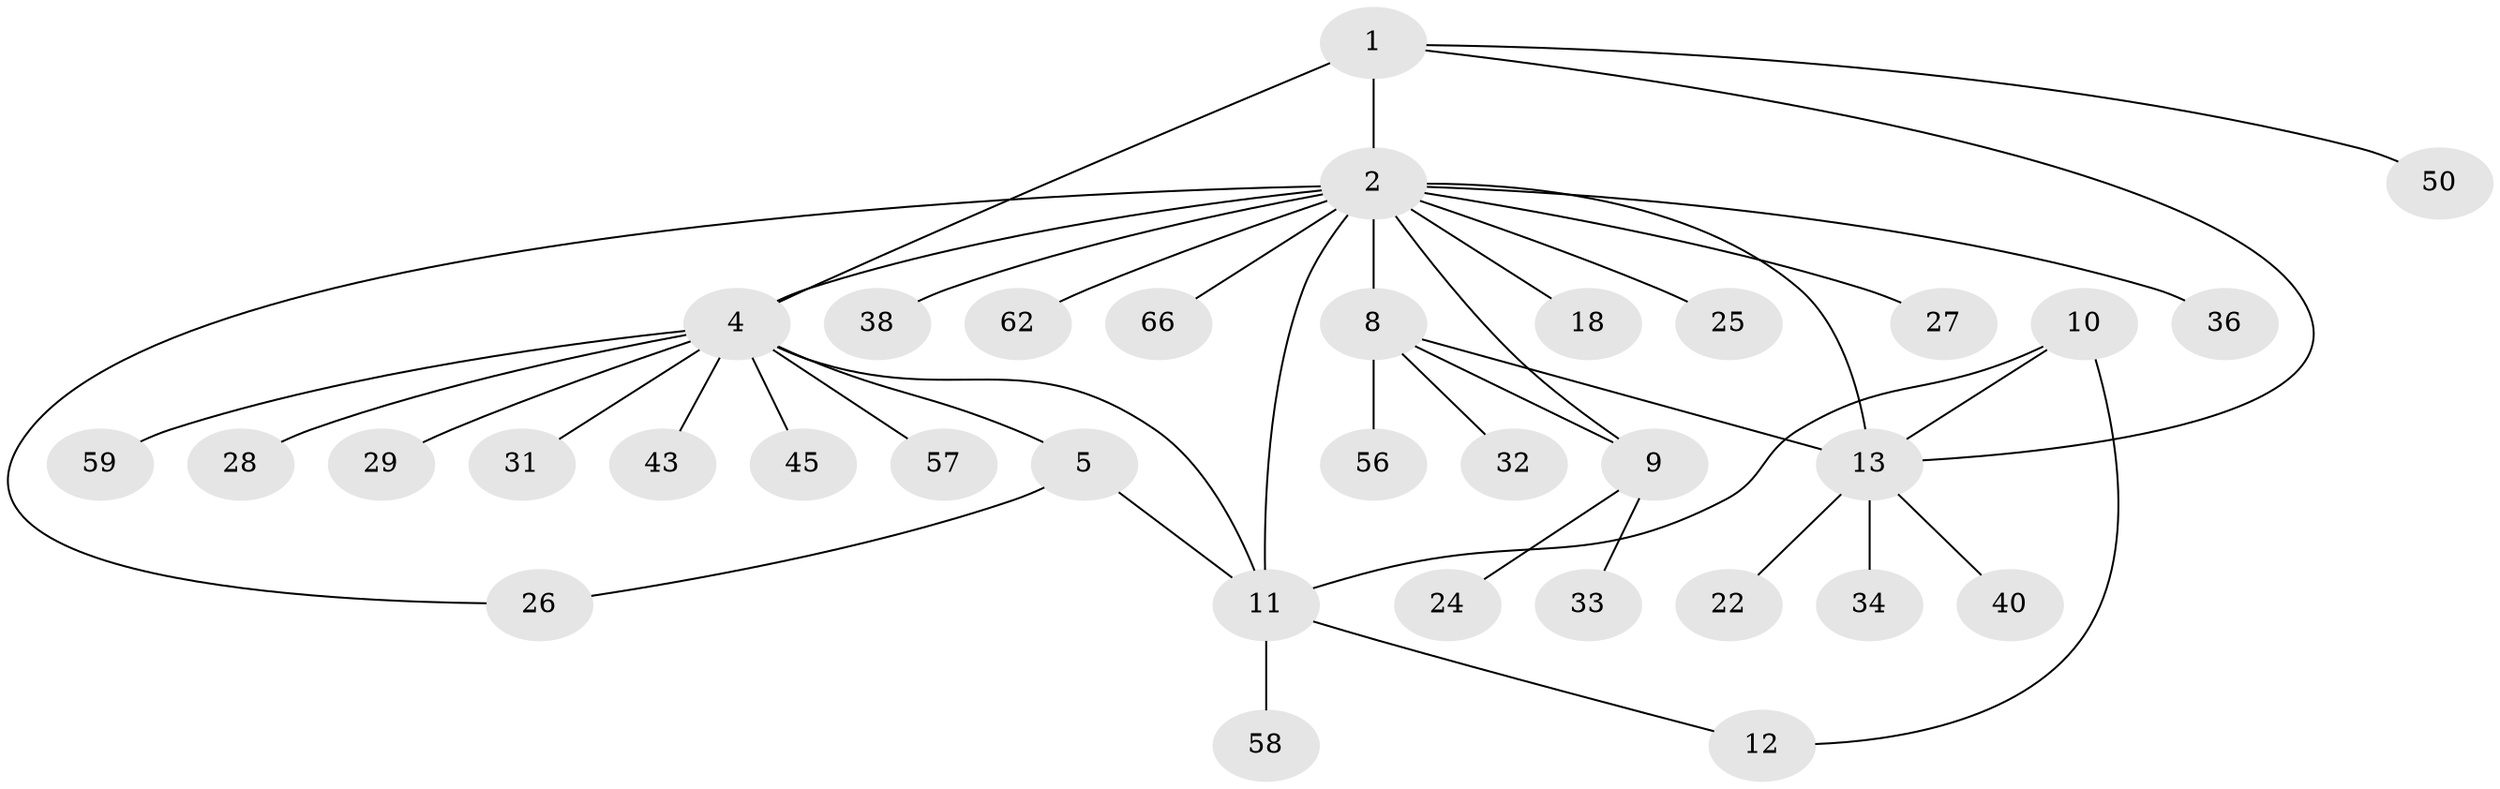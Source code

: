 // original degree distribution, {5: 0.058823529411764705, 4: 0.07352941176470588, 6: 0.014705882352941176, 11: 0.014705882352941176, 12: 0.014705882352941176, 9: 0.029411764705882353, 3: 0.029411764705882353, 8: 0.014705882352941176, 2: 0.14705882352941177, 1: 0.6029411764705882}
// Generated by graph-tools (version 1.1) at 2025/15/03/09/25 04:15:43]
// undirected, 34 vertices, 42 edges
graph export_dot {
graph [start="1"]
  node [color=gray90,style=filled];
  1 [super="+23"];
  2 [super="+3+42+7"];
  4 [super="+19+21+41"];
  5 [super="+6+47+54"];
  8 [super="+53+63+48+60"];
  9;
  10 [super="+55"];
  11 [super="+52+37"];
  12 [super="+44"];
  13 [super="+15+46+67+68"];
  18;
  22;
  24;
  25;
  26;
  27 [super="+61"];
  28;
  29;
  31 [super="+51"];
  32;
  33;
  34;
  36;
  38;
  40;
  43;
  45;
  50;
  56;
  57;
  58;
  59;
  62;
  66;
  1 -- 2 [weight=2];
  1 -- 4;
  1 -- 13;
  1 -- 50;
  2 -- 66;
  2 -- 11 [weight=2];
  2 -- 27;
  2 -- 4 [weight=2];
  2 -- 36;
  2 -- 38;
  2 -- 8;
  2 -- 9;
  2 -- 13 [weight=2];
  2 -- 18;
  2 -- 25;
  2 -- 26;
  2 -- 62;
  4 -- 5 [weight=2];
  4 -- 28;
  4 -- 31;
  4 -- 43;
  4 -- 29;
  4 -- 59;
  4 -- 11;
  4 -- 45;
  4 -- 57;
  5 -- 26;
  5 -- 11;
  8 -- 9;
  8 -- 32;
  8 -- 56;
  8 -- 13;
  9 -- 24;
  9 -- 33;
  10 -- 11;
  10 -- 12;
  10 -- 13;
  11 -- 12;
  11 -- 58;
  13 -- 22;
  13 -- 34;
  13 -- 40;
}
